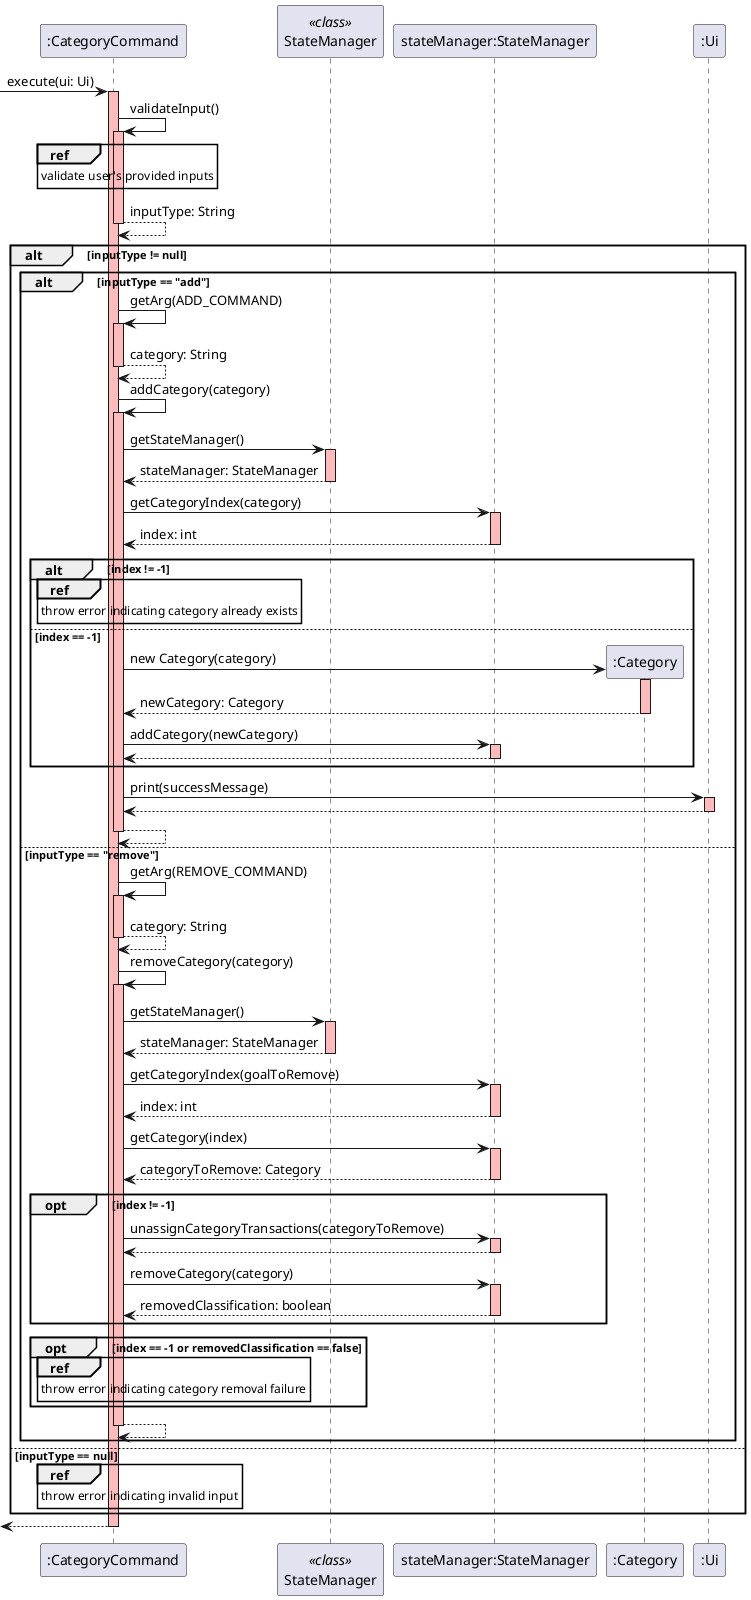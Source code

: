 @startuml
-> ":CategoryCommand": execute(ui: Ui)
activate ":CategoryCommand" #FFBBBB

":CategoryCommand" -> ":CategoryCommand": validateInput()
activate ":CategoryCommand" #FFBBBB
ref over ":CategoryCommand": validate user's provided inputs
":CategoryCommand" --> ":CategoryCommand": inputType: String
deactivate

alt inputType != null
    alt inputType == "add"
        ":CategoryCommand" -> ":CategoryCommand": getArg(ADD_COMMAND)
        activate ":CategoryCommand" #FFBBBB
        ":CategoryCommand" --> ":CategoryCommand": category: String
        deactivate

        ":CategoryCommand" -> ":CategoryCommand": addCategory(category)
        activate ":CategoryCommand" #FFBBBB
        participant "StateManager" <<class>>
        ":CategoryCommand" -> "StateManager": getStateManager()
        activate "StateManager" #FFBBBB
        "StateManager" --> ":CategoryCommand": stateManager: StateManager
        deactivate
        ":CategoryCommand" -> "stateManager:StateManager": getCategoryIndex(category)
        activate "stateManager:StateManager" #FFBBBB
        "stateManager:StateManager" --> ":CategoryCommand": index: int
        deactivate
        alt index != -1
            ref over ":CategoryCommand": throw error indicating category already exists
        else index == -1
            create ":Category"
            ":CategoryCommand" -> ":Category": new Category(category)
            activate ":Category" #FFBBBB
            ":Category" --> ":CategoryCommand": newCategory: Category
            deactivate
            ":CategoryCommand" -> "stateManager:StateManager": addCategory(newCategory)
            activate "stateManager:StateManager" #FFBBBB
            "stateManager:StateManager" --> ":CategoryCommand"
            deactivate
        end

        ":CategoryCommand" -> ":Ui": print(successMessage)
        activate ":Ui" #FFBBBB
        ":Ui" --> ":CategoryCommand"
        deactivate

        ":CategoryCommand" --> ":CategoryCommand"
        deactivate
    else inputType == "remove"
        ":CategoryCommand" -> ":CategoryCommand": getArg(REMOVE_COMMAND)
        activate ":CategoryCommand" #FFBBBB
        ":CategoryCommand" --> ":CategoryCommand": category: String
        deactivate

        ":CategoryCommand" -> ":CategoryCommand": removeCategory(category)
        activate ":CategoryCommand" #FFBBBB
        ":CategoryCommand" -> "StateManager": getStateManager()
        activate "StateManager" #FFBBBB
        "StateManager" --> ":CategoryCommand": stateManager: StateManager
        deactivate
       ":CategoryCommand" -> "stateManager:StateManager": getCategoryIndex(goalToRemove)
        activate "stateManager:StateManager" #FFBBBB
        "stateManager:StateManager" --> ":CategoryCommand": index: int
        deactivate
        ":CategoryCommand" -> "stateManager:StateManager": getCategory(index)
        activate "stateManager:StateManager" #FFBBBB
        "stateManager:StateManager" --> ":CategoryCommand": categoryToRemove: Category
        deactivate
        opt index != -1
            ":CategoryCommand" -> "stateManager:StateManager": unassignCategoryTransactions(categoryToRemove)
            activate "stateManager:StateManager" #FFBBBB
            "stateManager:StateManager" --> ":CategoryCommand"
            deactivate
            ":CategoryCommand" -> "stateManager:StateManager": removeCategory(category)
            activate "stateManager:StateManager" #FFBBBB
            "stateManager:StateManager" --> ":CategoryCommand": removedClassification: boolean
            deactivate
        end
        opt index == -1 or removedClassification == false
            ref over ":CategoryCommand": throw error indicating category removal failure
        end
        ":CategoryCommand" --> ":CategoryCommand"
        deactivate
    end
else inputType == null
    ref over ":CategoryCommand": throw error indicating invalid input
end

<-- ":CategoryCommand"
deactivate
@enduml
